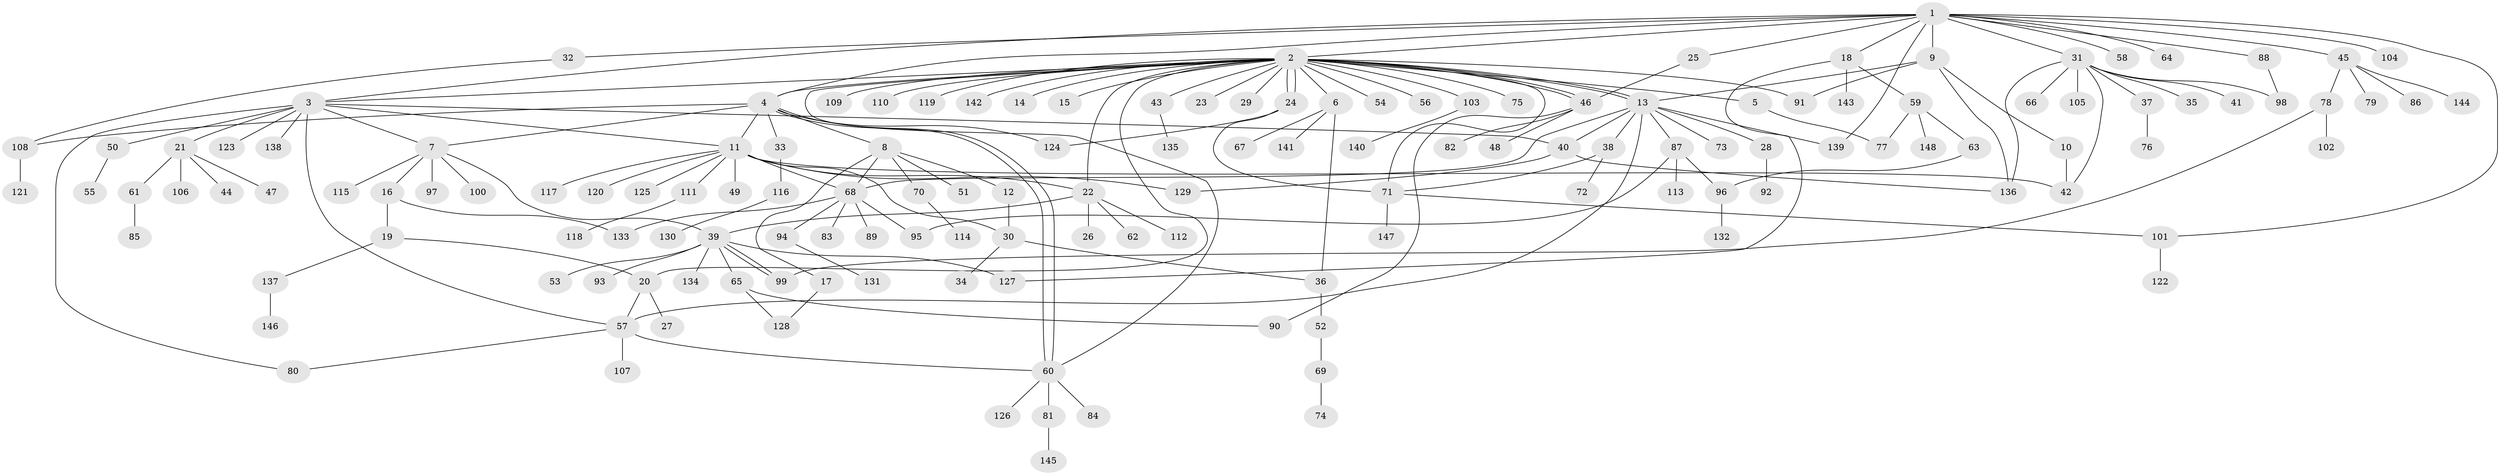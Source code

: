 // coarse degree distribution, {15: 0.008771929824561403, 26: 0.008771929824561403, 10: 0.008771929824561403, 12: 0.008771929824561403, 2: 0.17543859649122806, 3: 0.07894736842105263, 8: 0.03508771929824561, 6: 0.008771929824561403, 13: 0.017543859649122806, 1: 0.543859649122807, 4: 0.07017543859649122, 5: 0.03508771929824561}
// Generated by graph-tools (version 1.1) at 2025/41/03/06/25 10:41:50]
// undirected, 148 vertices, 192 edges
graph export_dot {
graph [start="1"]
  node [color=gray90,style=filled];
  1;
  2;
  3;
  4;
  5;
  6;
  7;
  8;
  9;
  10;
  11;
  12;
  13;
  14;
  15;
  16;
  17;
  18;
  19;
  20;
  21;
  22;
  23;
  24;
  25;
  26;
  27;
  28;
  29;
  30;
  31;
  32;
  33;
  34;
  35;
  36;
  37;
  38;
  39;
  40;
  41;
  42;
  43;
  44;
  45;
  46;
  47;
  48;
  49;
  50;
  51;
  52;
  53;
  54;
  55;
  56;
  57;
  58;
  59;
  60;
  61;
  62;
  63;
  64;
  65;
  66;
  67;
  68;
  69;
  70;
  71;
  72;
  73;
  74;
  75;
  76;
  77;
  78;
  79;
  80;
  81;
  82;
  83;
  84;
  85;
  86;
  87;
  88;
  89;
  90;
  91;
  92;
  93;
  94;
  95;
  96;
  97;
  98;
  99;
  100;
  101;
  102;
  103;
  104;
  105;
  106;
  107;
  108;
  109;
  110;
  111;
  112;
  113;
  114;
  115;
  116;
  117;
  118;
  119;
  120;
  121;
  122;
  123;
  124;
  125;
  126;
  127;
  128;
  129;
  130;
  131;
  132;
  133;
  134;
  135;
  136;
  137;
  138;
  139;
  140;
  141;
  142;
  143;
  144;
  145;
  146;
  147;
  148;
  1 -- 2;
  1 -- 3;
  1 -- 4;
  1 -- 9;
  1 -- 18;
  1 -- 25;
  1 -- 31;
  1 -- 32;
  1 -- 45;
  1 -- 58;
  1 -- 64;
  1 -- 88;
  1 -- 101;
  1 -- 104;
  1 -- 139;
  2 -- 3;
  2 -- 4;
  2 -- 5;
  2 -- 6;
  2 -- 13;
  2 -- 13;
  2 -- 14;
  2 -- 15;
  2 -- 20;
  2 -- 22;
  2 -- 23;
  2 -- 24;
  2 -- 24;
  2 -- 29;
  2 -- 43;
  2 -- 46;
  2 -- 46;
  2 -- 54;
  2 -- 56;
  2 -- 60;
  2 -- 71;
  2 -- 75;
  2 -- 91;
  2 -- 103;
  2 -- 109;
  2 -- 110;
  2 -- 119;
  2 -- 142;
  3 -- 7;
  3 -- 11;
  3 -- 21;
  3 -- 40;
  3 -- 50;
  3 -- 57;
  3 -- 80;
  3 -- 123;
  3 -- 138;
  4 -- 7;
  4 -- 8;
  4 -- 11;
  4 -- 33;
  4 -- 60;
  4 -- 60;
  4 -- 108;
  4 -- 124;
  5 -- 77;
  6 -- 36;
  6 -- 67;
  6 -- 141;
  7 -- 16;
  7 -- 39;
  7 -- 97;
  7 -- 100;
  7 -- 115;
  8 -- 12;
  8 -- 17;
  8 -- 51;
  8 -- 68;
  8 -- 70;
  9 -- 10;
  9 -- 13;
  9 -- 91;
  9 -- 136;
  10 -- 42;
  11 -- 22;
  11 -- 30;
  11 -- 42;
  11 -- 49;
  11 -- 68;
  11 -- 111;
  11 -- 117;
  11 -- 120;
  11 -- 125;
  11 -- 129;
  12 -- 30;
  13 -- 28;
  13 -- 38;
  13 -- 40;
  13 -- 57;
  13 -- 68;
  13 -- 73;
  13 -- 87;
  13 -- 139;
  16 -- 19;
  16 -- 133;
  17 -- 128;
  18 -- 59;
  18 -- 127;
  18 -- 143;
  19 -- 20;
  19 -- 137;
  20 -- 27;
  20 -- 57;
  21 -- 44;
  21 -- 47;
  21 -- 61;
  21 -- 106;
  22 -- 26;
  22 -- 39;
  22 -- 62;
  22 -- 112;
  24 -- 71;
  24 -- 124;
  25 -- 46;
  28 -- 92;
  30 -- 34;
  30 -- 36;
  31 -- 35;
  31 -- 37;
  31 -- 41;
  31 -- 42;
  31 -- 66;
  31 -- 98;
  31 -- 105;
  31 -- 136;
  32 -- 108;
  33 -- 116;
  36 -- 52;
  37 -- 76;
  38 -- 71;
  38 -- 72;
  39 -- 53;
  39 -- 65;
  39 -- 93;
  39 -- 99;
  39 -- 99;
  39 -- 127;
  39 -- 134;
  40 -- 129;
  40 -- 136;
  43 -- 135;
  45 -- 78;
  45 -- 79;
  45 -- 86;
  45 -- 144;
  46 -- 48;
  46 -- 82;
  46 -- 90;
  50 -- 55;
  52 -- 69;
  57 -- 60;
  57 -- 80;
  57 -- 107;
  59 -- 63;
  59 -- 77;
  59 -- 148;
  60 -- 81;
  60 -- 84;
  60 -- 126;
  61 -- 85;
  63 -- 96;
  65 -- 90;
  65 -- 128;
  68 -- 83;
  68 -- 89;
  68 -- 94;
  68 -- 95;
  68 -- 133;
  69 -- 74;
  70 -- 114;
  71 -- 101;
  71 -- 147;
  78 -- 99;
  78 -- 102;
  81 -- 145;
  87 -- 95;
  87 -- 96;
  87 -- 113;
  88 -- 98;
  94 -- 131;
  96 -- 132;
  101 -- 122;
  103 -- 140;
  108 -- 121;
  111 -- 118;
  116 -- 130;
  137 -- 146;
}
